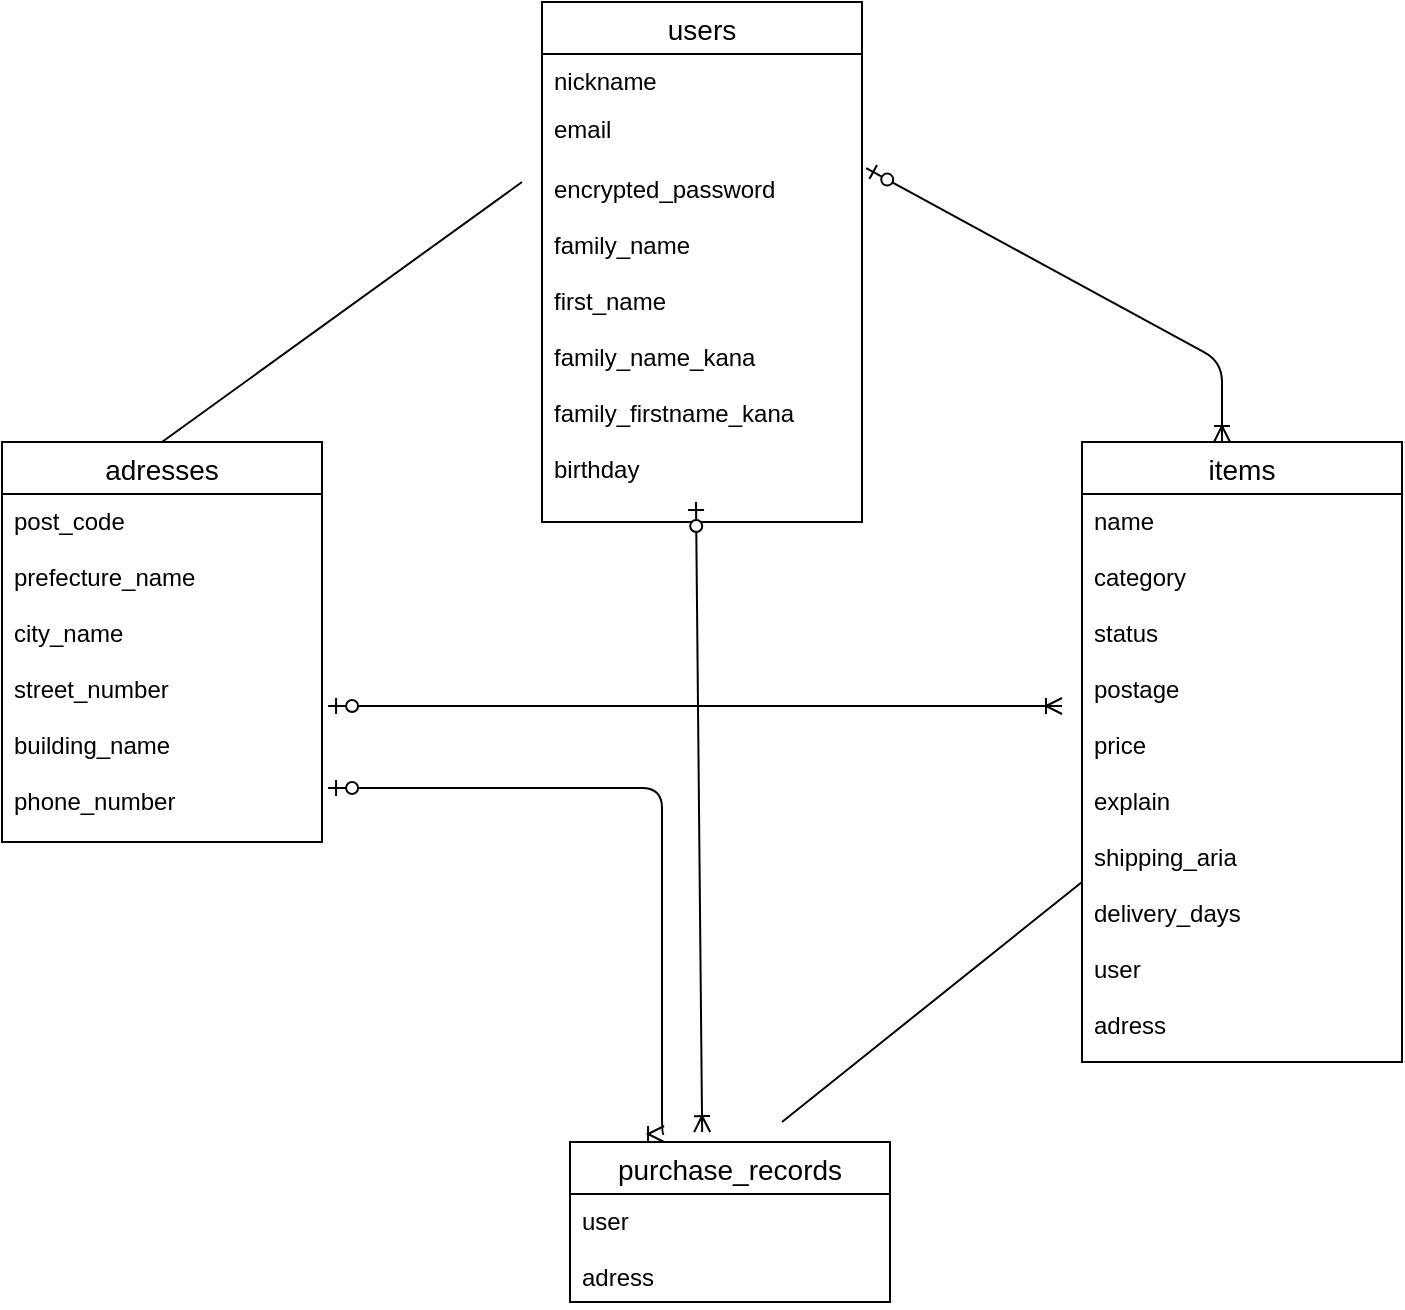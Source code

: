 <mxfile>
    <diagram id="BG-3THh_jkbC5keFb9yc" name="ページ1">
        <mxGraphModel dx="386" dy="600" grid="1" gridSize="10" guides="1" tooltips="1" connect="1" arrows="0" fold="1" page="1" pageScale="1" pageWidth="827" pageHeight="1169" math="0" shadow="0">
            <root>
                <mxCell id="0"/>
                <mxCell id="1" parent="0"/>
                <mxCell id="38" value="purchase_records" style="swimlane;fontStyle=0;childLayout=stackLayout;horizontal=1;startSize=26;horizontalStack=0;resizeParent=1;resizeParentMax=0;resizeLast=0;collapsible=1;marginBottom=0;align=center;fontSize=14;" vertex="1" parent="1">
                    <mxGeometry x="334" y="620" width="160" height="80" as="geometry"/>
                </mxCell>
                <mxCell id="39" value="user&#10;&#10;adress" style="text;strokeColor=none;fillColor=none;spacingLeft=4;spacingRight=4;overflow=hidden;rotatable=0;points=[[0,0.5],[1,0.5]];portConstraint=eastwest;fontSize=12;" vertex="1" parent="38">
                    <mxGeometry y="26" width="160" height="54" as="geometry"/>
                </mxCell>
                <mxCell id="42" value="items" style="swimlane;fontStyle=0;childLayout=stackLayout;horizontal=1;startSize=26;horizontalStack=0;resizeParent=1;resizeParentMax=0;resizeLast=0;collapsible=1;marginBottom=0;align=center;fontSize=14;" vertex="1" parent="1">
                    <mxGeometry x="590" y="270" width="160" height="310" as="geometry"/>
                </mxCell>
                <mxCell id="45" value="name&#10;&#10;category&#10;&#10;status&#10;&#10;postage&#10;&#10;price&#10;&#10;explain&#10;&#10;shipping_aria&#10;&#10;delivery_days&#10;&#10;user&#10;&#10;adress" style="text;strokeColor=none;fillColor=none;spacingLeft=4;spacingRight=4;overflow=hidden;rotatable=0;points=[[0,0.5],[1,0.5]];portConstraint=eastwest;fontSize=12;" vertex="1" parent="42">
                    <mxGeometry y="26" width="160" height="284" as="geometry"/>
                </mxCell>
                <mxCell id="47" value="users" style="swimlane;fontStyle=0;childLayout=stackLayout;horizontal=1;startSize=26;horizontalStack=0;resizeParent=1;resizeParentMax=0;resizeLast=0;collapsible=1;marginBottom=0;align=center;fontSize=14;" vertex="1" parent="1">
                    <mxGeometry x="320" y="50" width="160" height="260" as="geometry"/>
                </mxCell>
                <mxCell id="48" value="nickname&#10;" style="text;strokeColor=none;fillColor=none;spacingLeft=4;spacingRight=4;overflow=hidden;rotatable=0;points=[[0,0.5],[1,0.5]];portConstraint=eastwest;fontSize=12;" vertex="1" parent="47">
                    <mxGeometry y="26" width="160" height="24" as="geometry"/>
                </mxCell>
                <mxCell id="49" value="email&#10;&#10;d" style="text;strokeColor=none;fillColor=none;spacingLeft=4;spacingRight=4;overflow=hidden;rotatable=0;points=[[0,0.5],[1,0.5]];portConstraint=eastwest;fontSize=12;strokeWidth=1;" vertex="1" parent="47">
                    <mxGeometry y="50" width="160" height="30" as="geometry"/>
                </mxCell>
                <mxCell id="50" value="encrypted_password&#10;&#10;family_name&#10;&#10;first_name&#10;&#10;family_name_kana&#10;&#10;family_firstname_kana&#10;&#10;birthday&#10;&#10;&#10;" style="text;strokeColor=none;fillColor=none;spacingLeft=4;spacingRight=4;overflow=hidden;rotatable=0;points=[[0,0.5],[1,0.5]];portConstraint=eastwest;fontSize=12;" vertex="1" parent="47">
                    <mxGeometry y="80" width="160" height="180" as="geometry"/>
                </mxCell>
                <mxCell id="55" value="adresses" style="swimlane;fontStyle=0;childLayout=stackLayout;horizontal=1;startSize=26;horizontalStack=0;resizeParent=1;resizeParentMax=0;resizeLast=0;collapsible=1;marginBottom=0;align=center;fontSize=14;" vertex="1" parent="1">
                    <mxGeometry x="50" y="270" width="160" height="200" as="geometry"/>
                </mxCell>
                <mxCell id="56" value="post_code&#10;&#10;prefecture_name&#10;&#10;city_name&#10;&#10;street_number&#10;&#10;building_name&#10;&#10;phone_number" style="text;strokeColor=none;fillColor=none;spacingLeft=4;spacingRight=4;overflow=hidden;rotatable=0;points=[[0,0.5],[1,0.5]];portConstraint=eastwest;fontSize=12;" vertex="1" parent="55">
                    <mxGeometry y="26" width="160" height="174" as="geometry"/>
                </mxCell>
                <mxCell id="95" value="" style="edgeStyle=entityRelationEdgeStyle;fontSize=12;html=1;endArrow=ERoneToMany;startArrow=ERzeroToOne;labelBackgroundColor=default;fontFamily=Helvetica;fontColor=default;strokeColor=default;shape=connector;exitX=1.019;exitY=0.609;exitDx=0;exitDy=0;exitPerimeter=0;" edge="1" parent="1" source="56">
                    <mxGeometry width="100" height="100" relative="1" as="geometry">
                        <mxPoint x="380" y="470" as="sourcePoint"/>
                        <mxPoint x="580" y="402" as="targetPoint"/>
                    </mxGeometry>
                </mxCell>
                <mxCell id="97" value="" style="fontSize=12;html=1;endArrow=ERoneToMany;startArrow=ERzeroToOne;labelBackgroundColor=default;fontFamily=Helvetica;fontColor=default;strokeColor=default;exitX=1.013;exitY=0.017;exitDx=0;exitDy=0;exitPerimeter=0;" edge="1" parent="1" source="50">
                    <mxGeometry width="100" height="100" relative="1" as="geometry">
                        <mxPoint x="550" y="150" as="sourcePoint"/>
                        <mxPoint x="660" y="270" as="targetPoint"/>
                        <Array as="points">
                            <mxPoint x="660" y="230"/>
                        </Array>
                    </mxGeometry>
                </mxCell>
                <mxCell id="98" value="" style="fontSize=12;html=1;endArrow=ERoneToMany;startArrow=ERzeroToOne;labelBackgroundColor=default;fontFamily=Helvetica;fontColor=default;strokeColor=default;shape=connector;entryX=0.413;entryY=-0.062;entryDx=0;entryDy=0;entryPerimeter=0;" edge="1" parent="1" target="38">
                    <mxGeometry width="100" height="100" relative="1" as="geometry">
                        <mxPoint x="397" y="300" as="sourcePoint"/>
                        <mxPoint x="397" y="610" as="targetPoint"/>
                    </mxGeometry>
                </mxCell>
                <mxCell id="99" value="" style="fontSize=12;html=1;endArrow=ERoneToMany;startArrow=ERzeroToOne;labelBackgroundColor=default;fontFamily=Helvetica;fontColor=default;strokeColor=default;shape=connector;edgeStyle=orthogonalEdgeStyle;exitX=1.019;exitY=0.845;exitDx=0;exitDy=0;exitPerimeter=0;entryX=0.294;entryY=-0.05;entryDx=0;entryDy=0;entryPerimeter=0;" edge="1" parent="1" source="56" target="38">
                    <mxGeometry width="100" height="100" relative="1" as="geometry">
                        <mxPoint x="220" y="410" as="sourcePoint"/>
                        <mxPoint x="380" y="610" as="targetPoint"/>
                        <Array as="points">
                            <mxPoint x="380" y="443"/>
                        </Array>
                    </mxGeometry>
                </mxCell>
                <mxCell id="103" value="" style="endArrow=none;html=1;rounded=0;" edge="1" parent="1">
                    <mxGeometry relative="1" as="geometry">
                        <mxPoint x="440" y="610" as="sourcePoint"/>
                        <mxPoint x="590" y="490" as="targetPoint"/>
                    </mxGeometry>
                </mxCell>
                <mxCell id="105" value="" style="endArrow=none;html=1;rounded=0;exitX=0.5;exitY=0;exitDx=0;exitDy=0;" edge="1" parent="1" source="55">
                    <mxGeometry relative="1" as="geometry">
                        <mxPoint x="130" y="210" as="sourcePoint"/>
                        <mxPoint x="310" y="140" as="targetPoint"/>
                    </mxGeometry>
                </mxCell>
            </root>
        </mxGraphModel>
    </diagram>
</mxfile>